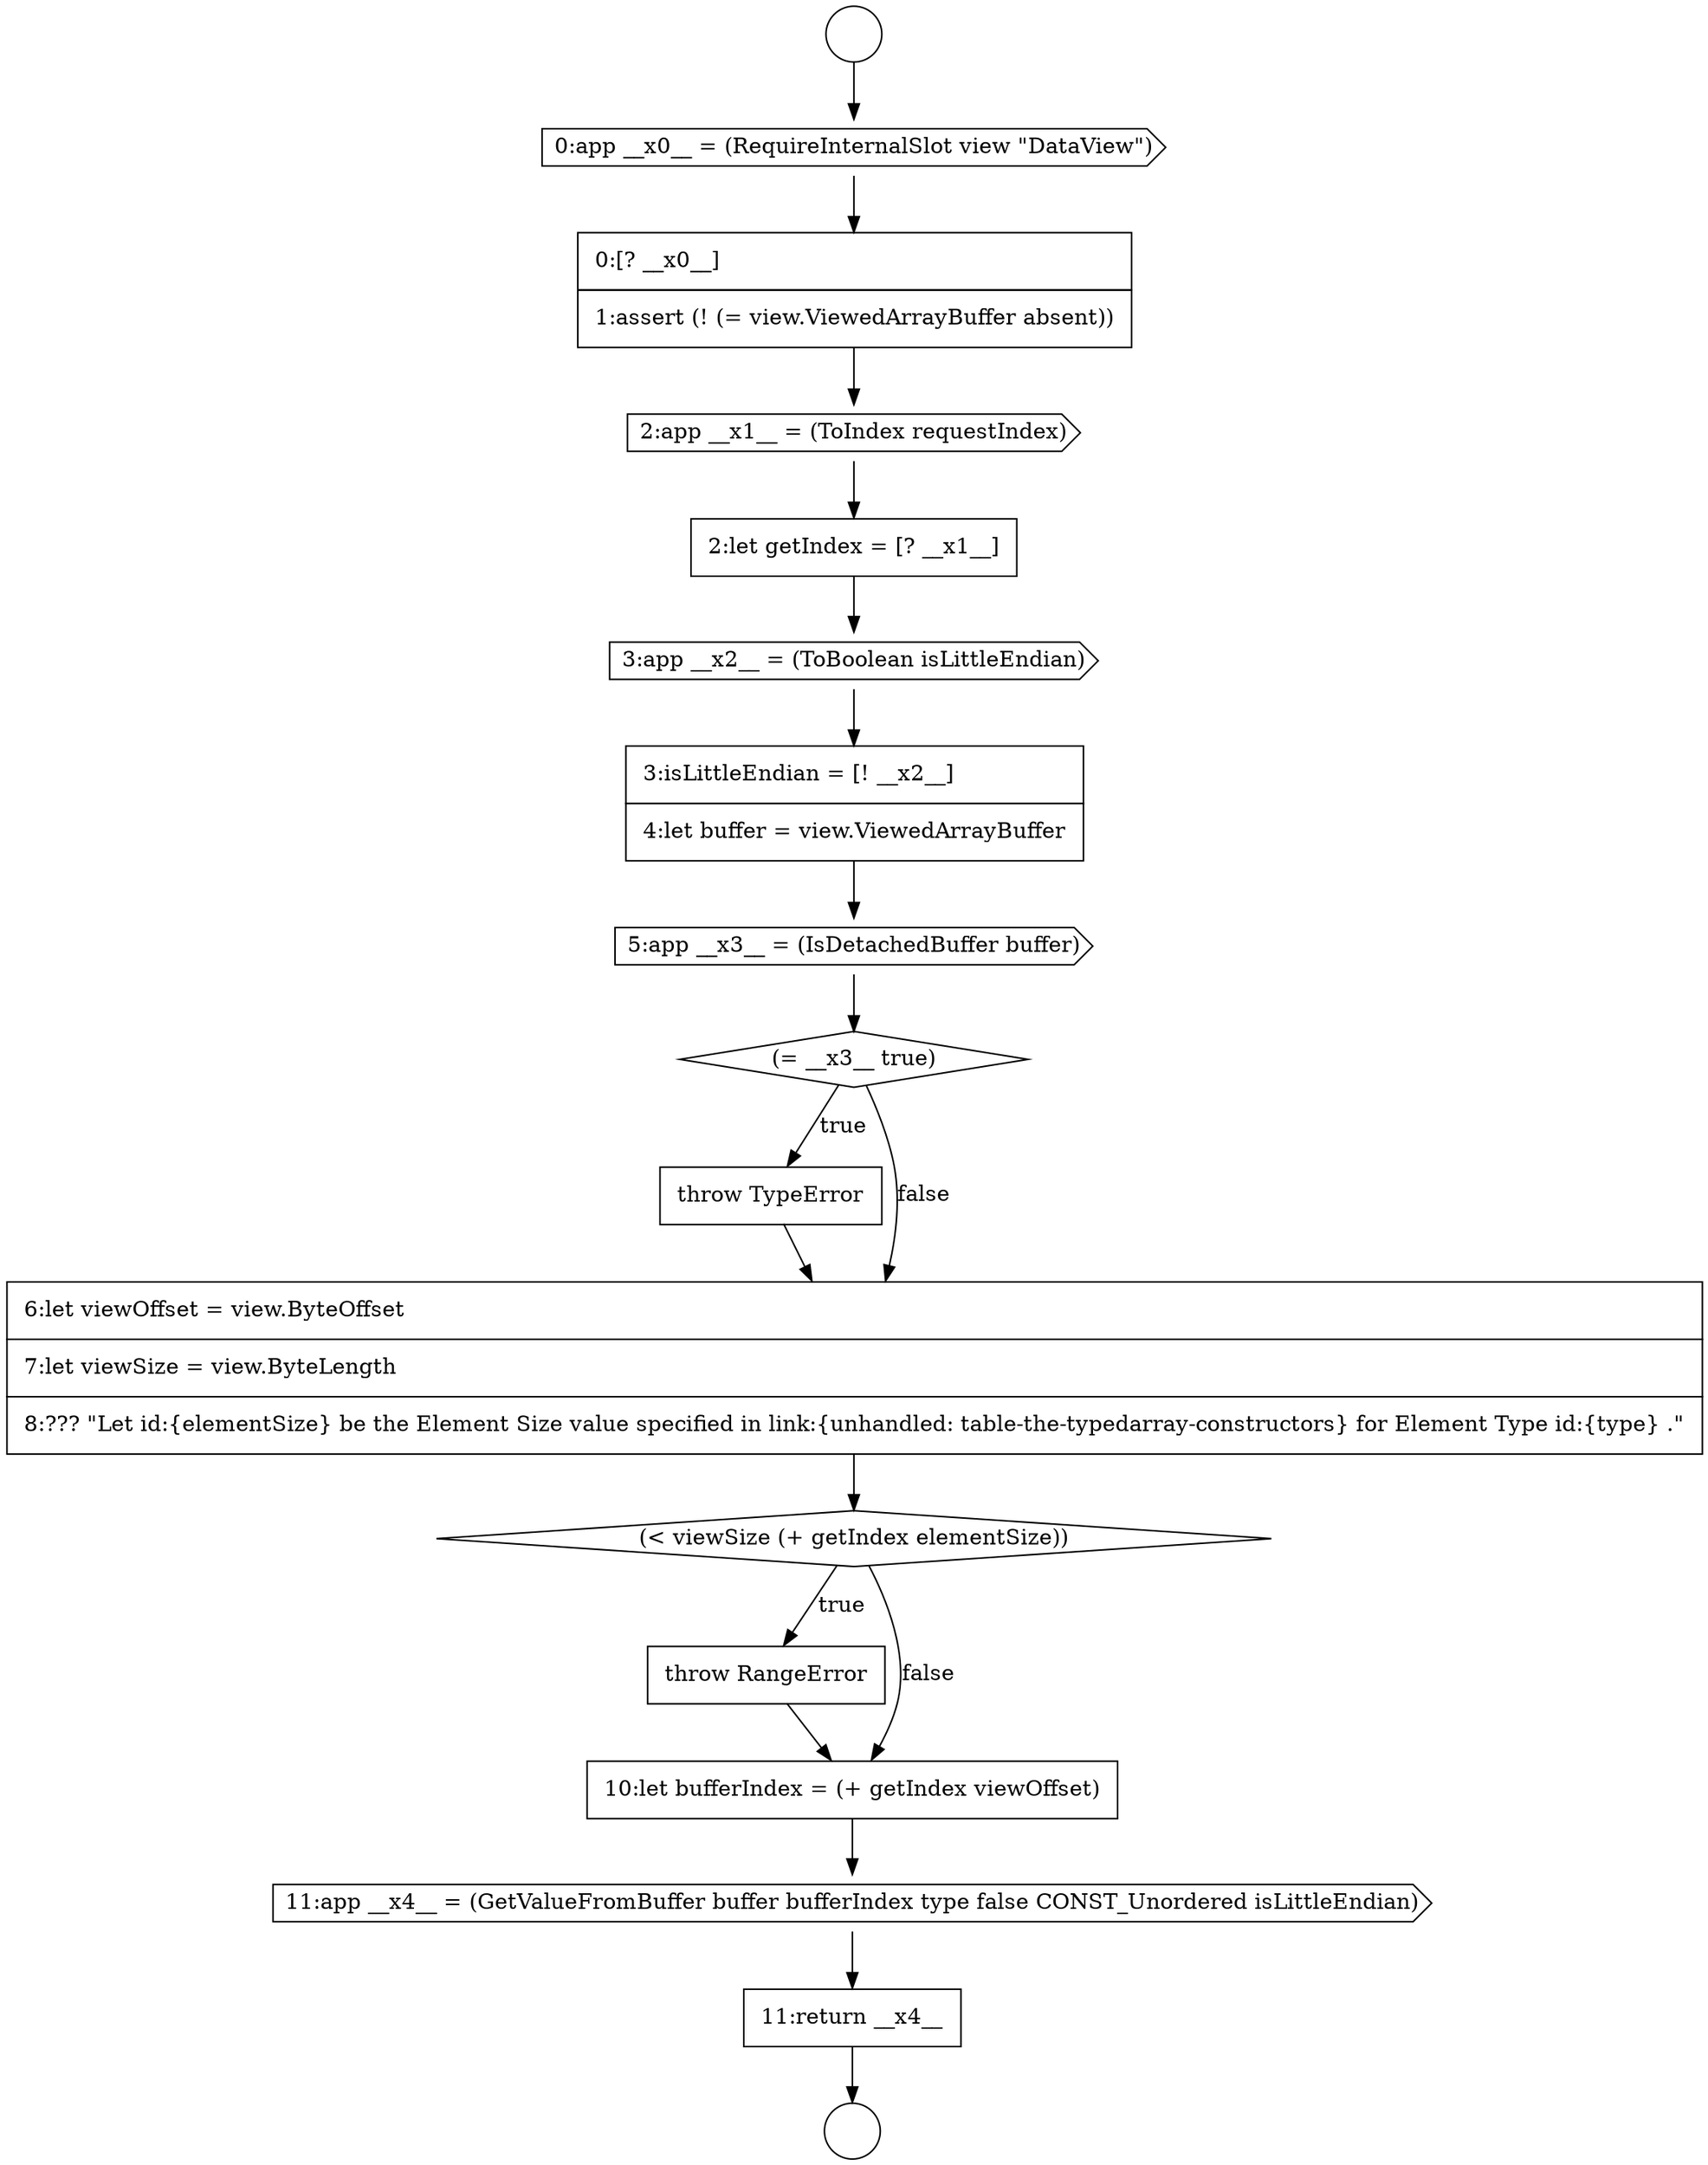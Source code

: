 digraph {
  node17569 [shape=circle label=" " color="black" fillcolor="white" style=filled]
  node17577 [shape=cds, label=<<font color="black">5:app __x3__ = (IsDetachedBuffer buffer)</font>> color="black" fillcolor="white" style=filled]
  node17581 [shape=diamond, label=<<font color="black">(&lt; viewSize (+ getIndex elementSize))</font>> color="black" fillcolor="white" style=filled]
  node17571 [shape=cds, label=<<font color="black">0:app __x0__ = (RequireInternalSlot view &quot;DataView&quot;)</font>> color="black" fillcolor="white" style=filled]
  node17574 [shape=none, margin=0, label=<<font color="black">
    <table border="0" cellborder="1" cellspacing="0" cellpadding="10">
      <tr><td align="left">2:let getIndex = [? __x1__]</td></tr>
    </table>
  </font>> color="black" fillcolor="white" style=filled]
  node17578 [shape=diamond, label=<<font color="black">(= __x3__ true)</font>> color="black" fillcolor="white" style=filled]
  node17582 [shape=none, margin=0, label=<<font color="black">
    <table border="0" cellborder="1" cellspacing="0" cellpadding="10">
      <tr><td align="left">throw RangeError</td></tr>
    </table>
  </font>> color="black" fillcolor="white" style=filled]
  node17573 [shape=cds, label=<<font color="black">2:app __x1__ = (ToIndex requestIndex)</font>> color="black" fillcolor="white" style=filled]
  node17583 [shape=none, margin=0, label=<<font color="black">
    <table border="0" cellborder="1" cellspacing="0" cellpadding="10">
      <tr><td align="left">10:let bufferIndex = (+ getIndex viewOffset)</td></tr>
    </table>
  </font>> color="black" fillcolor="white" style=filled]
  node17579 [shape=none, margin=0, label=<<font color="black">
    <table border="0" cellborder="1" cellspacing="0" cellpadding="10">
      <tr><td align="left">throw TypeError</td></tr>
    </table>
  </font>> color="black" fillcolor="white" style=filled]
  node17576 [shape=none, margin=0, label=<<font color="black">
    <table border="0" cellborder="1" cellspacing="0" cellpadding="10">
      <tr><td align="left">3:isLittleEndian = [! __x2__]</td></tr>
      <tr><td align="left">4:let buffer = view.ViewedArrayBuffer</td></tr>
    </table>
  </font>> color="black" fillcolor="white" style=filled]
  node17580 [shape=none, margin=0, label=<<font color="black">
    <table border="0" cellborder="1" cellspacing="0" cellpadding="10">
      <tr><td align="left">6:let viewOffset = view.ByteOffset</td></tr>
      <tr><td align="left">7:let viewSize = view.ByteLength</td></tr>
      <tr><td align="left">8:??? &quot;Let id:{elementSize} be the Element Size value specified in link:{unhandled: table-the-typedarray-constructors} for Element Type id:{type} .&quot;</td></tr>
    </table>
  </font>> color="black" fillcolor="white" style=filled]
  node17575 [shape=cds, label=<<font color="black">3:app __x2__ = (ToBoolean isLittleEndian)</font>> color="black" fillcolor="white" style=filled]
  node17570 [shape=circle label=" " color="black" fillcolor="white" style=filled]
  node17584 [shape=cds, label=<<font color="black">11:app __x4__ = (GetValueFromBuffer buffer bufferIndex type false CONST_Unordered isLittleEndian)</font>> color="black" fillcolor="white" style=filled]
  node17572 [shape=none, margin=0, label=<<font color="black">
    <table border="0" cellborder="1" cellspacing="0" cellpadding="10">
      <tr><td align="left">0:[? __x0__]</td></tr>
      <tr><td align="left">1:assert (! (= view.ViewedArrayBuffer absent))</td></tr>
    </table>
  </font>> color="black" fillcolor="white" style=filled]
  node17585 [shape=none, margin=0, label=<<font color="black">
    <table border="0" cellborder="1" cellspacing="0" cellpadding="10">
      <tr><td align="left">11:return __x4__</td></tr>
    </table>
  </font>> color="black" fillcolor="white" style=filled]
  node17582 -> node17583 [ color="black"]
  node17576 -> node17577 [ color="black"]
  node17575 -> node17576 [ color="black"]
  node17584 -> node17585 [ color="black"]
  node17579 -> node17580 [ color="black"]
  node17569 -> node17571 [ color="black"]
  node17573 -> node17574 [ color="black"]
  node17581 -> node17582 [label=<<font color="black">true</font>> color="black"]
  node17581 -> node17583 [label=<<font color="black">false</font>> color="black"]
  node17572 -> node17573 [ color="black"]
  node17580 -> node17581 [ color="black"]
  node17577 -> node17578 [ color="black"]
  node17571 -> node17572 [ color="black"]
  node17585 -> node17570 [ color="black"]
  node17578 -> node17579 [label=<<font color="black">true</font>> color="black"]
  node17578 -> node17580 [label=<<font color="black">false</font>> color="black"]
  node17583 -> node17584 [ color="black"]
  node17574 -> node17575 [ color="black"]
}
